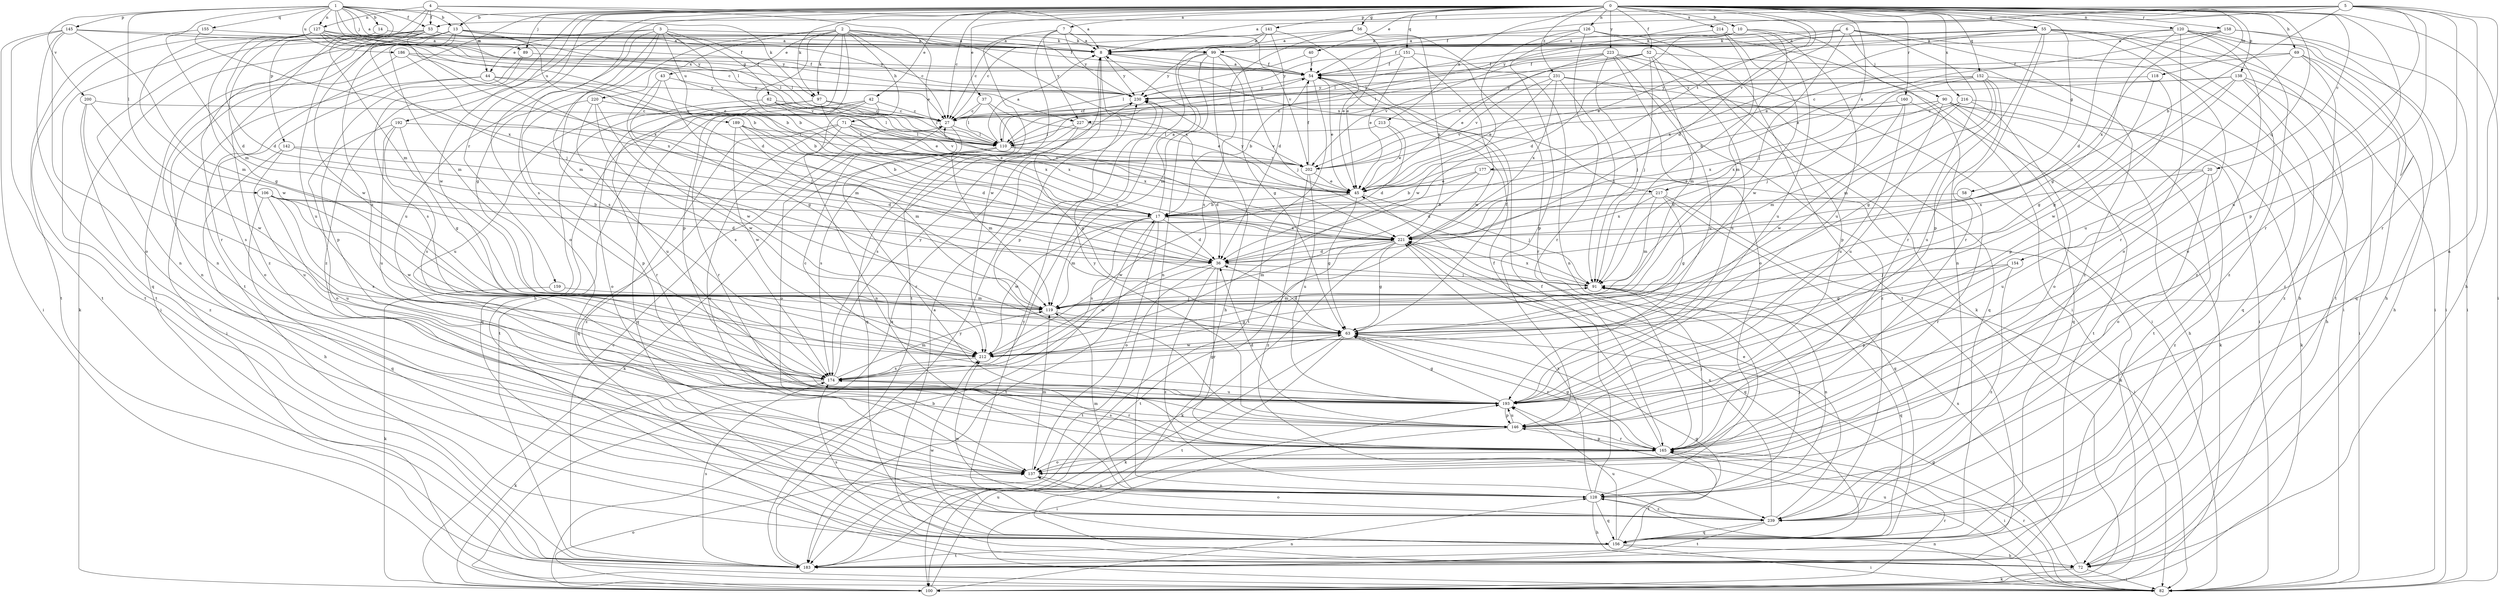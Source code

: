 strict digraph  {
0;
1;
2;
3;
4;
5;
6;
7;
8;
10;
13;
14;
17;
20;
27;
36;
37;
40;
42;
43;
44;
45;
52;
53;
54;
55;
56;
58;
62;
63;
69;
71;
72;
82;
89;
90;
91;
97;
99;
100;
106;
110;
118;
119;
120;
126;
127;
128;
137;
138;
141;
142;
145;
146;
151;
152;
154;
155;
156;
158;
159;
160;
165;
174;
177;
183;
186;
189;
192;
193;
200;
202;
212;
213;
214;
216;
217;
220;
221;
223;
227;
230;
231;
239;
0 -> 7  [label=a];
0 -> 10  [label=b];
0 -> 13  [label=b];
0 -> 20  [label=c];
0 -> 27  [label=c];
0 -> 36  [label=d];
0 -> 37  [label=e];
0 -> 40  [label=e];
0 -> 42  [label=e];
0 -> 52  [label=f];
0 -> 55  [label=g];
0 -> 56  [label=g];
0 -> 58  [label=g];
0 -> 69  [label=h];
0 -> 82  [label=i];
0 -> 89  [label=j];
0 -> 97  [label=k];
0 -> 118  [label=m];
0 -> 120  [label=n];
0 -> 126  [label=n];
0 -> 137  [label=o];
0 -> 138  [label=p];
0 -> 141  [label=p];
0 -> 151  [label=q];
0 -> 152  [label=q];
0 -> 154  [label=q];
0 -> 158  [label=r];
0 -> 159  [label=r];
0 -> 160  [label=r];
0 -> 165  [label=r];
0 -> 174  [label=s];
0 -> 177  [label=t];
0 -> 183  [label=t];
0 -> 212  [label=w];
0 -> 213  [label=x];
0 -> 214  [label=x];
0 -> 216  [label=x];
0 -> 217  [label=x];
0 -> 223  [label=y];
0 -> 231  [label=z];
0 -> 239  [label=z];
1 -> 8  [label=a];
1 -> 13  [label=b];
1 -> 14  [label=b];
1 -> 53  [label=f];
1 -> 89  [label=j];
1 -> 97  [label=k];
1 -> 106  [label=l];
1 -> 110  [label=l];
1 -> 119  [label=m];
1 -> 127  [label=n];
1 -> 142  [label=p];
1 -> 145  [label=p];
1 -> 155  [label=q];
1 -> 186  [label=u];
1 -> 200  [label=v];
1 -> 227  [label=y];
2 -> 8  [label=a];
2 -> 17  [label=b];
2 -> 27  [label=c];
2 -> 43  [label=e];
2 -> 71  [label=h];
2 -> 72  [label=h];
2 -> 97  [label=k];
2 -> 146  [label=p];
2 -> 174  [label=s];
2 -> 217  [label=x];
2 -> 220  [label=x];
2 -> 221  [label=x];
3 -> 17  [label=b];
3 -> 44  [label=e];
3 -> 62  [label=g];
3 -> 63  [label=g];
3 -> 99  [label=k];
3 -> 110  [label=l];
3 -> 119  [label=m];
3 -> 189  [label=u];
3 -> 192  [label=u];
3 -> 193  [label=u];
4 -> 8  [label=a];
4 -> 44  [label=e];
4 -> 45  [label=e];
4 -> 53  [label=f];
4 -> 119  [label=m];
4 -> 127  [label=n];
4 -> 239  [label=z];
5 -> 8  [label=a];
5 -> 17  [label=b];
5 -> 53  [label=f];
5 -> 54  [label=f];
5 -> 72  [label=h];
5 -> 128  [label=n];
5 -> 146  [label=p];
5 -> 165  [label=r];
5 -> 193  [label=u];
5 -> 202  [label=v];
5 -> 227  [label=y];
6 -> 8  [label=a];
6 -> 82  [label=i];
6 -> 90  [label=j];
6 -> 91  [label=j];
6 -> 99  [label=k];
6 -> 110  [label=l];
6 -> 165  [label=r];
6 -> 239  [label=z];
7 -> 8  [label=a];
7 -> 183  [label=t];
7 -> 202  [label=v];
7 -> 212  [label=w];
7 -> 227  [label=y];
7 -> 230  [label=y];
8 -> 54  [label=f];
8 -> 146  [label=p];
8 -> 230  [label=y];
10 -> 36  [label=d];
10 -> 54  [label=f];
10 -> 99  [label=k];
10 -> 119  [label=m];
10 -> 128  [label=n];
10 -> 193  [label=u];
13 -> 8  [label=a];
13 -> 36  [label=d];
13 -> 54  [label=f];
13 -> 82  [label=i];
13 -> 99  [label=k];
13 -> 100  [label=k];
13 -> 110  [label=l];
13 -> 119  [label=m];
13 -> 128  [label=n];
13 -> 174  [label=s];
14 -> 8  [label=a];
14 -> 36  [label=d];
17 -> 8  [label=a];
17 -> 36  [label=d];
17 -> 119  [label=m];
17 -> 137  [label=o];
17 -> 174  [label=s];
17 -> 183  [label=t];
17 -> 212  [label=w];
17 -> 221  [label=x];
20 -> 45  [label=e];
20 -> 137  [label=o];
20 -> 193  [label=u];
20 -> 221  [label=x];
20 -> 239  [label=z];
27 -> 110  [label=l];
27 -> 137  [label=o];
27 -> 165  [label=r];
36 -> 91  [label=j];
36 -> 165  [label=r];
36 -> 183  [label=t];
36 -> 212  [label=w];
36 -> 239  [label=z];
37 -> 27  [label=c];
37 -> 45  [label=e];
37 -> 110  [label=l];
37 -> 156  [label=q];
40 -> 54  [label=f];
40 -> 110  [label=l];
42 -> 27  [label=c];
42 -> 128  [label=n];
42 -> 156  [label=q];
42 -> 165  [label=r];
42 -> 183  [label=t];
43 -> 63  [label=g];
43 -> 119  [label=m];
43 -> 212  [label=w];
43 -> 230  [label=y];
44 -> 17  [label=b];
44 -> 82  [label=i];
44 -> 91  [label=j];
44 -> 137  [label=o];
44 -> 230  [label=y];
45 -> 17  [label=b];
45 -> 63  [label=g];
45 -> 91  [label=j];
45 -> 212  [label=w];
45 -> 230  [label=y];
52 -> 54  [label=f];
52 -> 82  [label=i];
52 -> 91  [label=j];
52 -> 110  [label=l];
52 -> 119  [label=m];
52 -> 193  [label=u];
52 -> 202  [label=v];
53 -> 8  [label=a];
53 -> 91  [label=j];
53 -> 128  [label=n];
53 -> 165  [label=r];
53 -> 183  [label=t];
53 -> 193  [label=u];
53 -> 212  [label=w];
53 -> 221  [label=x];
53 -> 230  [label=y];
54 -> 8  [label=a];
54 -> 17  [label=b];
54 -> 45  [label=e];
54 -> 183  [label=t];
54 -> 230  [label=y];
55 -> 8  [label=a];
55 -> 45  [label=e];
55 -> 72  [label=h];
55 -> 82  [label=i];
55 -> 110  [label=l];
55 -> 137  [label=o];
55 -> 146  [label=p];
55 -> 165  [label=r];
55 -> 221  [label=x];
55 -> 239  [label=z];
56 -> 8  [label=a];
56 -> 27  [label=c];
56 -> 45  [label=e];
56 -> 128  [label=n];
56 -> 174  [label=s];
56 -> 221  [label=x];
58 -> 17  [label=b];
58 -> 165  [label=r];
62 -> 27  [label=c];
62 -> 45  [label=e];
62 -> 110  [label=l];
62 -> 193  [label=u];
62 -> 221  [label=x];
63 -> 36  [label=d];
63 -> 54  [label=f];
63 -> 100  [label=k];
63 -> 165  [label=r];
63 -> 183  [label=t];
63 -> 212  [label=w];
69 -> 45  [label=e];
69 -> 54  [label=f];
69 -> 72  [label=h];
69 -> 156  [label=q];
69 -> 193  [label=u];
69 -> 239  [label=z];
71 -> 45  [label=e];
71 -> 110  [label=l];
71 -> 137  [label=o];
71 -> 156  [label=q];
71 -> 202  [label=v];
71 -> 221  [label=x];
71 -> 239  [label=z];
72 -> 8  [label=a];
72 -> 82  [label=i];
72 -> 100  [label=k];
72 -> 221  [label=x];
82 -> 63  [label=g];
82 -> 128  [label=n];
82 -> 165  [label=r];
82 -> 193  [label=u];
89 -> 54  [label=f];
89 -> 146  [label=p];
89 -> 174  [label=s];
90 -> 27  [label=c];
90 -> 72  [label=h];
90 -> 100  [label=k];
90 -> 156  [label=q];
90 -> 183  [label=t];
90 -> 193  [label=u];
90 -> 202  [label=v];
90 -> 221  [label=x];
91 -> 119  [label=m];
91 -> 128  [label=n];
91 -> 156  [label=q];
91 -> 221  [label=x];
97 -> 27  [label=c];
97 -> 110  [label=l];
97 -> 137  [label=o];
97 -> 156  [label=q];
97 -> 165  [label=r];
97 -> 221  [label=x];
99 -> 54  [label=f];
99 -> 63  [label=g];
99 -> 72  [label=h];
99 -> 91  [label=j];
99 -> 119  [label=m];
99 -> 128  [label=n];
99 -> 230  [label=y];
100 -> 8  [label=a];
100 -> 17  [label=b];
100 -> 128  [label=n];
100 -> 137  [label=o];
100 -> 165  [label=r];
100 -> 193  [label=u];
106 -> 17  [label=b];
106 -> 36  [label=d];
106 -> 156  [label=q];
106 -> 174  [label=s];
106 -> 193  [label=u];
106 -> 212  [label=w];
110 -> 8  [label=a];
110 -> 36  [label=d];
110 -> 54  [label=f];
110 -> 100  [label=k];
110 -> 119  [label=m];
110 -> 174  [label=s];
110 -> 202  [label=v];
118 -> 63  [label=g];
118 -> 146  [label=p];
118 -> 230  [label=y];
119 -> 63  [label=g];
119 -> 91  [label=j];
120 -> 8  [label=a];
120 -> 36  [label=d];
120 -> 63  [label=g];
120 -> 82  [label=i];
120 -> 137  [label=o];
120 -> 165  [label=r];
120 -> 183  [label=t];
120 -> 239  [label=z];
126 -> 8  [label=a];
126 -> 82  [label=i];
126 -> 100  [label=k];
126 -> 146  [label=p];
126 -> 165  [label=r];
126 -> 183  [label=t];
126 -> 212  [label=w];
127 -> 8  [label=a];
127 -> 17  [label=b];
127 -> 27  [label=c];
127 -> 36  [label=d];
127 -> 45  [label=e];
127 -> 63  [label=g];
127 -> 183  [label=t];
127 -> 212  [label=w];
127 -> 230  [label=y];
128 -> 54  [label=f];
128 -> 72  [label=h];
128 -> 91  [label=j];
128 -> 119  [label=m];
128 -> 156  [label=q];
128 -> 221  [label=x];
128 -> 239  [label=z];
137 -> 119  [label=m];
137 -> 128  [label=n];
138 -> 27  [label=c];
138 -> 63  [label=g];
138 -> 72  [label=h];
138 -> 82  [label=i];
138 -> 212  [label=w];
138 -> 230  [label=y];
138 -> 239  [label=z];
141 -> 8  [label=a];
141 -> 27  [label=c];
141 -> 36  [label=d];
141 -> 45  [label=e];
141 -> 174  [label=s];
142 -> 36  [label=d];
142 -> 72  [label=h];
142 -> 193  [label=u];
142 -> 202  [label=v];
145 -> 8  [label=a];
145 -> 54  [label=f];
145 -> 82  [label=i];
145 -> 119  [label=m];
145 -> 137  [label=o];
145 -> 156  [label=q];
145 -> 183  [label=t];
146 -> 36  [label=d];
146 -> 82  [label=i];
146 -> 165  [label=r];
146 -> 193  [label=u];
146 -> 230  [label=y];
151 -> 45  [label=e];
151 -> 54  [label=f];
151 -> 165  [label=r];
151 -> 212  [label=w];
151 -> 230  [label=y];
152 -> 17  [label=b];
152 -> 63  [label=g];
152 -> 91  [label=j];
152 -> 119  [label=m];
152 -> 156  [label=q];
152 -> 193  [label=u];
152 -> 230  [label=y];
154 -> 63  [label=g];
154 -> 91  [label=j];
154 -> 146  [label=p];
154 -> 239  [label=z];
155 -> 8  [label=a];
155 -> 183  [label=t];
155 -> 221  [label=x];
156 -> 63  [label=g];
156 -> 72  [label=h];
156 -> 82  [label=i];
156 -> 174  [label=s];
156 -> 183  [label=t];
156 -> 193  [label=u];
156 -> 212  [label=w];
156 -> 230  [label=y];
158 -> 8  [label=a];
158 -> 45  [label=e];
158 -> 72  [label=h];
158 -> 82  [label=i];
158 -> 221  [label=x];
159 -> 100  [label=k];
159 -> 119  [label=m];
160 -> 27  [label=c];
160 -> 100  [label=k];
160 -> 193  [label=u];
160 -> 212  [label=w];
165 -> 54  [label=f];
165 -> 63  [label=g];
165 -> 82  [label=i];
165 -> 91  [label=j];
165 -> 137  [label=o];
165 -> 146  [label=p];
165 -> 174  [label=s];
165 -> 183  [label=t];
174 -> 63  [label=g];
174 -> 100  [label=k];
174 -> 119  [label=m];
174 -> 165  [label=r];
174 -> 193  [label=u];
174 -> 230  [label=y];
177 -> 17  [label=b];
177 -> 36  [label=d];
177 -> 45  [label=e];
177 -> 100  [label=k];
183 -> 27  [label=c];
183 -> 174  [label=s];
183 -> 230  [label=y];
186 -> 54  [label=f];
186 -> 128  [label=n];
186 -> 202  [label=v];
186 -> 221  [label=x];
189 -> 17  [label=b];
189 -> 36  [label=d];
189 -> 110  [label=l];
189 -> 119  [label=m];
189 -> 212  [label=w];
192 -> 63  [label=g];
192 -> 110  [label=l];
192 -> 137  [label=o];
192 -> 174  [label=s];
192 -> 193  [label=u];
193 -> 27  [label=c];
193 -> 63  [label=g];
193 -> 146  [label=p];
200 -> 27  [label=c];
200 -> 174  [label=s];
200 -> 212  [label=w];
200 -> 239  [label=z];
202 -> 45  [label=e];
202 -> 54  [label=f];
202 -> 193  [label=u];
202 -> 239  [label=z];
212 -> 174  [label=s];
213 -> 36  [label=d];
213 -> 45  [label=e];
213 -> 110  [label=l];
214 -> 8  [label=a];
214 -> 91  [label=j];
214 -> 193  [label=u];
214 -> 212  [label=w];
216 -> 27  [label=c];
216 -> 119  [label=m];
216 -> 137  [label=o];
216 -> 183  [label=t];
216 -> 221  [label=x];
217 -> 17  [label=b];
217 -> 63  [label=g];
217 -> 82  [label=i];
217 -> 119  [label=m];
217 -> 156  [label=q];
217 -> 221  [label=x];
220 -> 27  [label=c];
220 -> 146  [label=p];
220 -> 174  [label=s];
220 -> 193  [label=u];
220 -> 212  [label=w];
221 -> 36  [label=d];
221 -> 63  [label=g];
221 -> 100  [label=k];
221 -> 119  [label=m];
221 -> 156  [label=q];
221 -> 183  [label=t];
223 -> 45  [label=e];
223 -> 54  [label=f];
223 -> 82  [label=i];
223 -> 91  [label=j];
223 -> 137  [label=o];
223 -> 146  [label=p];
223 -> 193  [label=u];
223 -> 202  [label=v];
227 -> 63  [label=g];
227 -> 110  [label=l];
227 -> 174  [label=s];
227 -> 202  [label=v];
230 -> 27  [label=c];
231 -> 45  [label=e];
231 -> 91  [label=j];
231 -> 156  [label=q];
231 -> 202  [label=v];
231 -> 221  [label=x];
231 -> 230  [label=y];
231 -> 239  [label=z];
239 -> 45  [label=e];
239 -> 137  [label=o];
239 -> 156  [label=q];
239 -> 183  [label=t];
239 -> 212  [label=w];
239 -> 221  [label=x];
}
